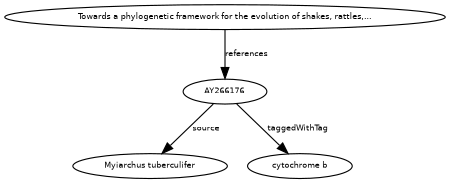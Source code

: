 digraph G {
size="3,3";
node [fontsize=7, fontname="Helvetica"];
edge [fontsize=7, fontname="Helvetica"];
node0 [label="AY266176", width=0.27433100247,height=0.27433100247];
node1 [label="Towards a phylogenetic framework for the evolution of shakes, rattles,...", width=0.27433100247,height=0.27433100247];
node2 [label="Myiarchus tuberculifer", width=0.27433100247,height=0.27433100247];
node3 [label="cytochrome b", width=0.27433100247,height=0.27433100247];
node1 -> node0 [label="references"];
node0 -> node2 [label="source"];
node0 -> node3 [label="taggedWithTag"];
}

